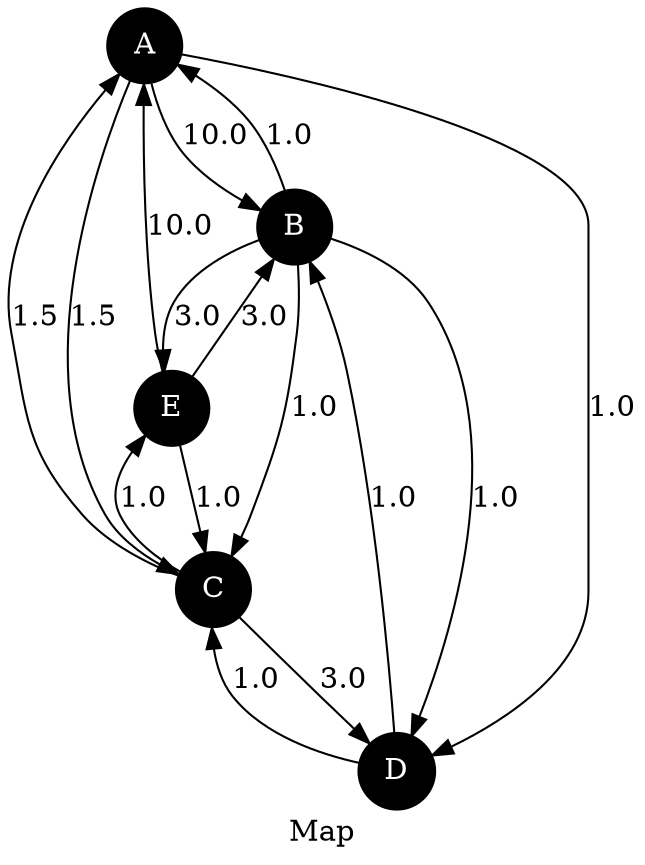 digraph {
	label="Map"
	A[shape="circle", label="A", size=0.1, fillcolor="black", style="filled", fontcolor="white"]
	B[shape="circle", label="B", size=0.1, fillcolor="black", style="filled", fontcolor="white"]
	C[shape="circle", label="C", size=0.1, fillcolor="black", style="filled", fontcolor="white"]
	D[shape="circle", label="D", size=0.1, fillcolor="black", style="filled", fontcolor="white"]
	E[shape="circle", label="E", size=0.1, fillcolor="black", style="filled", fontcolor="white"]
	A->B[label="10.0"]
	A->C[label="1.5"]
	A->D[label="1.0"]
	B->A[label="1.0"]
	B->C[label="1.0"]
	B->D[label="1.0"]
	B->E[label="3.0"]
	C->A[label="1.5"]
	C->D[label="3.0"]
	C->E[label="1.0"]
	D->B[label="1.0"]
	D->C[label="1.0"]
	E->A[label="10.0"]
	E->B[label="3.0"]
	E->C[label="1.0"]
}